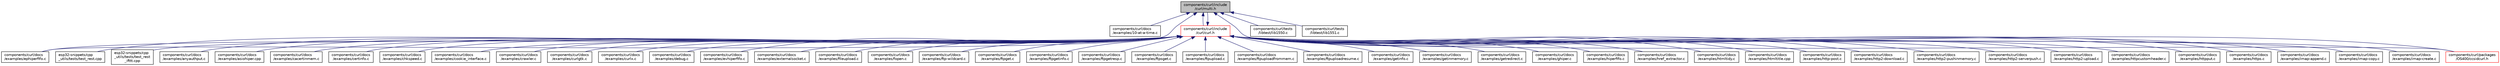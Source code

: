 digraph "components/curl/include/curl/multi.h"
{
  edge [fontname="Helvetica",fontsize="10",labelfontname="Helvetica",labelfontsize="10"];
  node [fontname="Helvetica",fontsize="10",shape=record];
  Node12 [label="components/curl/include\l/curl/multi.h",height=0.2,width=0.4,color="black", fillcolor="grey75", style="filled", fontcolor="black"];
  Node12 -> Node13 [dir="back",color="midnightblue",fontsize="10",style="solid",fontname="Helvetica"];
  Node13 [label="components/curl/docs\l/examples/10-at-a-time.c",height=0.2,width=0.4,color="black", fillcolor="white", style="filled",URL="$10-at-a-time_8c.html"];
  Node12 -> Node14 [dir="back",color="midnightblue",fontsize="10",style="solid",fontname="Helvetica"];
  Node14 [label="components/curl/docs\l/examples/ephiperfifo.c",height=0.2,width=0.4,color="black", fillcolor="white", style="filled",URL="$ephiperfifo_8c.html"];
  Node12 -> Node15 [dir="back",color="midnightblue",fontsize="10",style="solid",fontname="Helvetica"];
  Node15 [label="components/curl/include\l/curl/curl.h",height=0.2,width=0.4,color="red", fillcolor="white", style="filled",URL="$curl_8h.html"];
  Node15 -> Node16 [dir="back",color="midnightblue",fontsize="10",style="solid",fontname="Helvetica"];
  Node16 [label="esp32-snippets/cpp\l_utils/tests/test_rest.cpp",height=0.2,width=0.4,color="black", fillcolor="white", style="filled",URL="$test__rest_8cpp.html"];
  Node15 -> Node17 [dir="back",color="midnightblue",fontsize="10",style="solid",fontname="Helvetica"];
  Node17 [label="esp32-snippets/cpp\l_utils/tests/test_rest\l_ifttt.cpp",height=0.2,width=0.4,color="black", fillcolor="white", style="filled",URL="$test__rest__ifttt_8cpp.html"];
  Node15 -> Node18 [dir="back",color="midnightblue",fontsize="10",style="solid",fontname="Helvetica"];
  Node18 [label="components/curl/docs\l/examples/anyauthput.c",height=0.2,width=0.4,color="black", fillcolor="white", style="filled",URL="$anyauthput_8c.html"];
  Node15 -> Node19 [dir="back",color="midnightblue",fontsize="10",style="solid",fontname="Helvetica"];
  Node19 [label="components/curl/docs\l/examples/asiohiper.cpp",height=0.2,width=0.4,color="black", fillcolor="white", style="filled",URL="$asiohiper_8cpp.html"];
  Node15 -> Node20 [dir="back",color="midnightblue",fontsize="10",style="solid",fontname="Helvetica"];
  Node20 [label="components/curl/docs\l/examples/cacertinmem.c",height=0.2,width=0.4,color="black", fillcolor="white", style="filled",URL="$cacertinmem_8c.html"];
  Node15 -> Node21 [dir="back",color="midnightblue",fontsize="10",style="solid",fontname="Helvetica"];
  Node21 [label="components/curl/docs\l/examples/certinfo.c",height=0.2,width=0.4,color="black", fillcolor="white", style="filled",URL="$certinfo_8c.html"];
  Node15 -> Node22 [dir="back",color="midnightblue",fontsize="10",style="solid",fontname="Helvetica"];
  Node22 [label="components/curl/docs\l/examples/chkspeed.c",height=0.2,width=0.4,color="black", fillcolor="white", style="filled",URL="$chkspeed_8c.html"];
  Node15 -> Node23 [dir="back",color="midnightblue",fontsize="10",style="solid",fontname="Helvetica"];
  Node23 [label="components/curl/docs\l/examples/cookie_interface.c",height=0.2,width=0.4,color="black", fillcolor="white", style="filled",URL="$cookie__interface_8c.html"];
  Node15 -> Node24 [dir="back",color="midnightblue",fontsize="10",style="solid",fontname="Helvetica"];
  Node24 [label="components/curl/docs\l/examples/crawler.c",height=0.2,width=0.4,color="black", fillcolor="white", style="filled",URL="$crawler_8c.html"];
  Node15 -> Node25 [dir="back",color="midnightblue",fontsize="10",style="solid",fontname="Helvetica"];
  Node25 [label="components/curl/docs\l/examples/curlgtk.c",height=0.2,width=0.4,color="black", fillcolor="white", style="filled",URL="$curlgtk_8c.html"];
  Node15 -> Node26 [dir="back",color="midnightblue",fontsize="10",style="solid",fontname="Helvetica"];
  Node26 [label="components/curl/docs\l/examples/curlx.c",height=0.2,width=0.4,color="black", fillcolor="white", style="filled",URL="$curlx_8c.html"];
  Node15 -> Node27 [dir="back",color="midnightblue",fontsize="10",style="solid",fontname="Helvetica"];
  Node27 [label="components/curl/docs\l/examples/debug.c",height=0.2,width=0.4,color="black", fillcolor="white", style="filled",URL="$debug_8c.html"];
  Node15 -> Node14 [dir="back",color="midnightblue",fontsize="10",style="solid",fontname="Helvetica"];
  Node15 -> Node28 [dir="back",color="midnightblue",fontsize="10",style="solid",fontname="Helvetica"];
  Node28 [label="components/curl/docs\l/examples/evhiperfifo.c",height=0.2,width=0.4,color="black", fillcolor="white", style="filled",URL="$evhiperfifo_8c.html"];
  Node15 -> Node29 [dir="back",color="midnightblue",fontsize="10",style="solid",fontname="Helvetica"];
  Node29 [label="components/curl/docs\l/examples/externalsocket.c",height=0.2,width=0.4,color="black", fillcolor="white", style="filled",URL="$externalsocket_8c.html"];
  Node15 -> Node30 [dir="back",color="midnightblue",fontsize="10",style="solid",fontname="Helvetica"];
  Node30 [label="components/curl/docs\l/examples/fileupload.c",height=0.2,width=0.4,color="black", fillcolor="white", style="filled",URL="$fileupload_8c.html"];
  Node15 -> Node31 [dir="back",color="midnightblue",fontsize="10",style="solid",fontname="Helvetica"];
  Node31 [label="components/curl/docs\l/examples/fopen.c",height=0.2,width=0.4,color="black", fillcolor="white", style="filled",URL="$fopen_8c.html"];
  Node15 -> Node32 [dir="back",color="midnightblue",fontsize="10",style="solid",fontname="Helvetica"];
  Node32 [label="components/curl/docs\l/examples/ftp-wildcard.c",height=0.2,width=0.4,color="black", fillcolor="white", style="filled",URL="$ftp-wildcard_8c.html"];
  Node15 -> Node33 [dir="back",color="midnightblue",fontsize="10",style="solid",fontname="Helvetica"];
  Node33 [label="components/curl/docs\l/examples/ftpget.c",height=0.2,width=0.4,color="black", fillcolor="white", style="filled",URL="$ftpget_8c.html"];
  Node15 -> Node34 [dir="back",color="midnightblue",fontsize="10",style="solid",fontname="Helvetica"];
  Node34 [label="components/curl/docs\l/examples/ftpgetinfo.c",height=0.2,width=0.4,color="black", fillcolor="white", style="filled",URL="$ftpgetinfo_8c.html"];
  Node15 -> Node35 [dir="back",color="midnightblue",fontsize="10",style="solid",fontname="Helvetica"];
  Node35 [label="components/curl/docs\l/examples/ftpgetresp.c",height=0.2,width=0.4,color="black", fillcolor="white", style="filled",URL="$ftpgetresp_8c.html"];
  Node15 -> Node36 [dir="back",color="midnightblue",fontsize="10",style="solid",fontname="Helvetica"];
  Node36 [label="components/curl/docs\l/examples/ftpsget.c",height=0.2,width=0.4,color="black", fillcolor="white", style="filled",URL="$ftpsget_8c.html"];
  Node15 -> Node37 [dir="back",color="midnightblue",fontsize="10",style="solid",fontname="Helvetica"];
  Node37 [label="components/curl/docs\l/examples/ftpupload.c",height=0.2,width=0.4,color="black", fillcolor="white", style="filled",URL="$ftpupload_8c.html"];
  Node15 -> Node38 [dir="back",color="midnightblue",fontsize="10",style="solid",fontname="Helvetica"];
  Node38 [label="components/curl/docs\l/examples/ftpuploadfrommem.c",height=0.2,width=0.4,color="black", fillcolor="white", style="filled",URL="$ftpuploadfrommem_8c.html"];
  Node15 -> Node39 [dir="back",color="midnightblue",fontsize="10",style="solid",fontname="Helvetica"];
  Node39 [label="components/curl/docs\l/examples/ftpuploadresume.c",height=0.2,width=0.4,color="black", fillcolor="white", style="filled",URL="$ftpuploadresume_8c.html"];
  Node15 -> Node40 [dir="back",color="midnightblue",fontsize="10",style="solid",fontname="Helvetica"];
  Node40 [label="components/curl/docs\l/examples/getinfo.c",height=0.2,width=0.4,color="black", fillcolor="white", style="filled",URL="$docs_2examples_2getinfo_8c.html"];
  Node15 -> Node41 [dir="back",color="midnightblue",fontsize="10",style="solid",fontname="Helvetica"];
  Node41 [label="components/curl/docs\l/examples/getinmemory.c",height=0.2,width=0.4,color="black", fillcolor="white", style="filled",URL="$getinmemory_8c.html"];
  Node15 -> Node42 [dir="back",color="midnightblue",fontsize="10",style="solid",fontname="Helvetica"];
  Node42 [label="components/curl/docs\l/examples/getredirect.c",height=0.2,width=0.4,color="black", fillcolor="white", style="filled",URL="$getredirect_8c.html"];
  Node15 -> Node43 [dir="back",color="midnightblue",fontsize="10",style="solid",fontname="Helvetica"];
  Node43 [label="components/curl/docs\l/examples/ghiper.c",height=0.2,width=0.4,color="black", fillcolor="white", style="filled",URL="$ghiper_8c.html"];
  Node15 -> Node44 [dir="back",color="midnightblue",fontsize="10",style="solid",fontname="Helvetica"];
  Node44 [label="components/curl/docs\l/examples/hiperfifo.c",height=0.2,width=0.4,color="black", fillcolor="white", style="filled",URL="$hiperfifo_8c.html"];
  Node15 -> Node45 [dir="back",color="midnightblue",fontsize="10",style="solid",fontname="Helvetica"];
  Node45 [label="components/curl/docs\l/examples/href_extractor.c",height=0.2,width=0.4,color="black", fillcolor="white", style="filled",URL="$href__extractor_8c.html"];
  Node15 -> Node46 [dir="back",color="midnightblue",fontsize="10",style="solid",fontname="Helvetica"];
  Node46 [label="components/curl/docs\l/examples/htmltidy.c",height=0.2,width=0.4,color="black", fillcolor="white", style="filled",URL="$htmltidy_8c.html"];
  Node15 -> Node47 [dir="back",color="midnightblue",fontsize="10",style="solid",fontname="Helvetica"];
  Node47 [label="components/curl/docs\l/examples/htmltitle.cpp",height=0.2,width=0.4,color="black", fillcolor="white", style="filled",URL="$htmltitle_8cpp.html"];
  Node15 -> Node48 [dir="back",color="midnightblue",fontsize="10",style="solid",fontname="Helvetica"];
  Node48 [label="components/curl/docs\l/examples/http-post.c",height=0.2,width=0.4,color="black", fillcolor="white", style="filled",URL="$http-post_8c.html"];
  Node15 -> Node49 [dir="back",color="midnightblue",fontsize="10",style="solid",fontname="Helvetica"];
  Node49 [label="components/curl/docs\l/examples/http2-download.c",height=0.2,width=0.4,color="black", fillcolor="white", style="filled",URL="$http2-download_8c.html"];
  Node15 -> Node50 [dir="back",color="midnightblue",fontsize="10",style="solid",fontname="Helvetica"];
  Node50 [label="components/curl/docs\l/examples/http2-pushinmemory.c",height=0.2,width=0.4,color="black", fillcolor="white", style="filled",URL="$http2-pushinmemory_8c.html"];
  Node15 -> Node51 [dir="back",color="midnightblue",fontsize="10",style="solid",fontname="Helvetica"];
  Node51 [label="components/curl/docs\l/examples/http2-serverpush.c",height=0.2,width=0.4,color="black", fillcolor="white", style="filled",URL="$http2-serverpush_8c.html"];
  Node15 -> Node52 [dir="back",color="midnightblue",fontsize="10",style="solid",fontname="Helvetica"];
  Node52 [label="components/curl/docs\l/examples/http2-upload.c",height=0.2,width=0.4,color="black", fillcolor="white", style="filled",URL="$http2-upload_8c.html"];
  Node15 -> Node53 [dir="back",color="midnightblue",fontsize="10",style="solid",fontname="Helvetica"];
  Node53 [label="components/curl/docs\l/examples/httpcustomheader.c",height=0.2,width=0.4,color="black", fillcolor="white", style="filled",URL="$httpcustomheader_8c.html"];
  Node15 -> Node54 [dir="back",color="midnightblue",fontsize="10",style="solid",fontname="Helvetica"];
  Node54 [label="components/curl/docs\l/examples/httpput.c",height=0.2,width=0.4,color="black", fillcolor="white", style="filled",URL="$httpput_8c.html"];
  Node15 -> Node55 [dir="back",color="midnightblue",fontsize="10",style="solid",fontname="Helvetica"];
  Node55 [label="components/curl/docs\l/examples/https.c",height=0.2,width=0.4,color="black", fillcolor="white", style="filled",URL="$https_8c.html"];
  Node15 -> Node56 [dir="back",color="midnightblue",fontsize="10",style="solid",fontname="Helvetica"];
  Node56 [label="components/curl/docs\l/examples/imap-append.c",height=0.2,width=0.4,color="black", fillcolor="white", style="filled",URL="$imap-append_8c.html"];
  Node15 -> Node57 [dir="back",color="midnightblue",fontsize="10",style="solid",fontname="Helvetica"];
  Node57 [label="components/curl/docs\l/examples/imap-copy.c",height=0.2,width=0.4,color="black", fillcolor="white", style="filled",URL="$imap-copy_8c.html"];
  Node15 -> Node58 [dir="back",color="midnightblue",fontsize="10",style="solid",fontname="Helvetica"];
  Node58 [label="components/curl/docs\l/examples/imap-create.c",height=0.2,width=0.4,color="black", fillcolor="white", style="filled",URL="$imap-create_8c.html"];
  Node15 -> Node12 [dir="back",color="midnightblue",fontsize="10",style="solid",fontname="Helvetica"];
  Node15 -> Node602 [dir="back",color="midnightblue",fontsize="10",style="solid",fontname="Helvetica"];
  Node602 [label="components/curl/packages\l/OS400/ccsidcurl.h",height=0.2,width=0.4,color="red", fillcolor="white", style="filled",URL="$ccsidcurl_8h.html"];
  Node12 -> Node602 [dir="back",color="midnightblue",fontsize="10",style="solid",fontname="Helvetica"];
  Node12 -> Node206 [dir="back",color="midnightblue",fontsize="10",style="solid",fontname="Helvetica"];
  Node206 [label="components/curl/tests\l/libtest/lib1550.c",height=0.2,width=0.4,color="black", fillcolor="white", style="filled",URL="$lib1550_8c.html"];
  Node12 -> Node207 [dir="back",color="midnightblue",fontsize="10",style="solid",fontname="Helvetica"];
  Node207 [label="components/curl/tests\l/libtest/lib1551.c",height=0.2,width=0.4,color="black", fillcolor="white", style="filled",URL="$lib1551_8c.html"];
}
